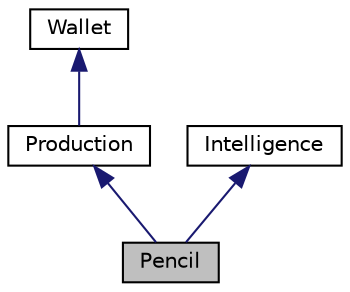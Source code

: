 digraph "Pencil"
{
  edge [fontname="Helvetica",fontsize="10",labelfontname="Helvetica",labelfontsize="10"];
  node [fontname="Helvetica",fontsize="10",shape=record];
  Node6 [label="Pencil",height=0.2,width=0.4,color="black", fillcolor="grey75", style="filled", fontcolor="black"];
  Node7 -> Node6 [dir="back",color="midnightblue",fontsize="10",style="solid",fontname="Helvetica"];
  Node7 [label="Production",height=0.2,width=0.4,color="black", fillcolor="white", style="filled",URL="$classProduction.html",tooltip="Class to implement production of the pencils. "];
  Node8 -> Node7 [dir="back",color="midnightblue",fontsize="10",style="solid",fontname="Helvetica"];
  Node8 [label="Wallet",height=0.2,width=0.4,color="black", fillcolor="white", style="filled",URL="$classWallet.html",tooltip="Class to implement the wallet of the player. "];
  Node9 -> Node6 [dir="back",color="midnightblue",fontsize="10",style="solid",fontname="Helvetica"];
  Node9 [label="Intelligence",height=0.2,width=0.4,color="black", fillcolor="white", style="filled",URL="$classIntelligence.html",tooltip="Class to implement Intelligence currency. "];
}
